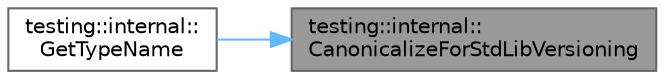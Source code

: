 digraph "testing::internal::CanonicalizeForStdLibVersioning"
{
 // LATEX_PDF_SIZE
  bgcolor="transparent";
  edge [fontname=Helvetica,fontsize=10,labelfontname=Helvetica,labelfontsize=10];
  node [fontname=Helvetica,fontsize=10,shape=box,height=0.2,width=0.4];
  rankdir="RL";
  Node1 [id="Node000001",label="testing::internal::\lCanonicalizeForStdLibVersioning",height=0.2,width=0.4,color="gray40", fillcolor="grey60", style="filled", fontcolor="black",tooltip=" "];
  Node1 -> Node2 [id="edge1_Node000001_Node000002",dir="back",color="steelblue1",style="solid",tooltip=" "];
  Node2 [id="Node000002",label="testing::internal::\lGetTypeName",height=0.2,width=0.4,color="grey40", fillcolor="white", style="filled",URL="$namespacetesting_1_1internal.html#a635606b4731f843c86ec8ca51cab83a1",tooltip=" "];
}
